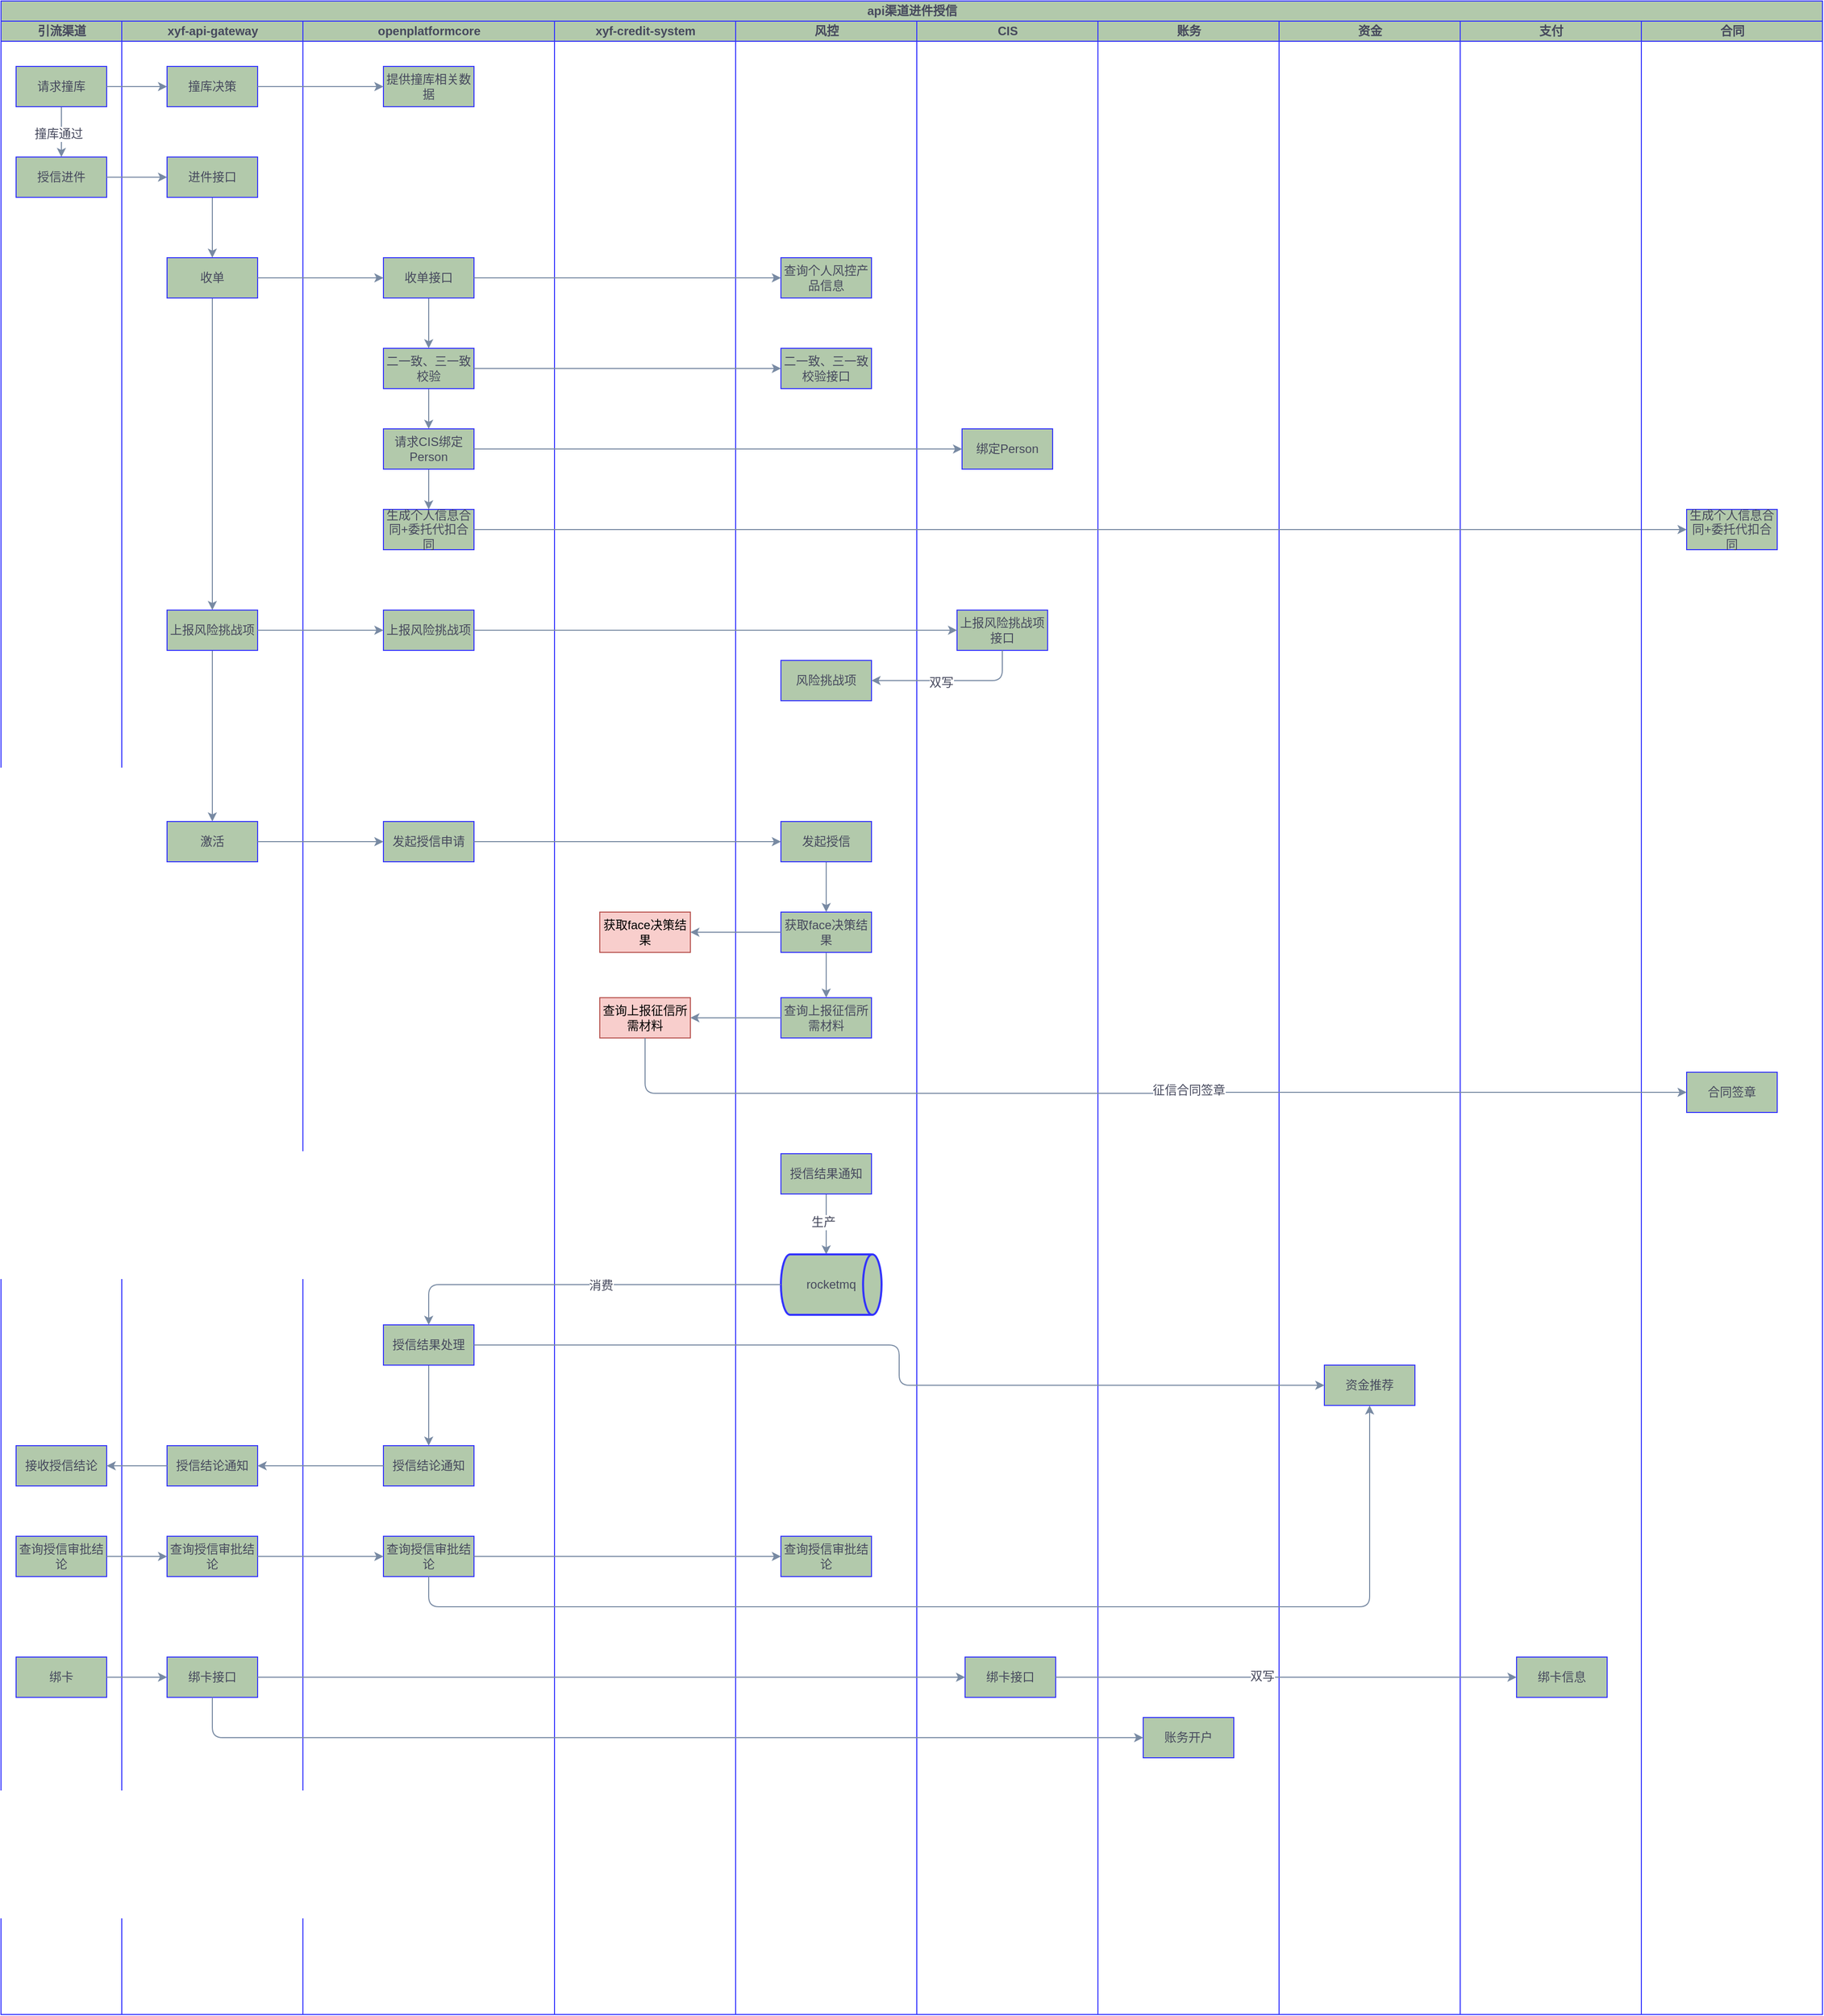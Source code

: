 <mxfile version="23.1.1" type="github">
  <diagram id="prtHgNgQTEPvFCAcTncT" name="Page-1">
    <mxGraphModel dx="2074" dy="1057" grid="1" gridSize="10" guides="1" tooltips="1" connect="1" arrows="1" fold="1" page="1" pageScale="1" pageWidth="827" pageHeight="1169" math="0" shadow="0">
      <root>
        <mxCell id="0" />
        <mxCell id="1" parent="0" />
        <mxCell id="0aJKDV-4UEbGTjIscSVI-1" value="api渠道进件授信" style="swimlane;childLayout=stackLayout;resizeParent=1;resizeParentMax=0;startSize=20;html=1;labelBackgroundColor=none;fillColor=#B2C9AB;strokeColor=#3333FF;fontColor=#46495D;" vertex="1" parent="1">
          <mxGeometry x="234.0" y="105" width="1810" height="2000" as="geometry" />
        </mxCell>
        <mxCell id="0aJKDV-4UEbGTjIscSVI-2" value="引流渠道" style="swimlane;startSize=20;html=1;labelBackgroundColor=none;fillColor=#B2C9AB;strokeColor=#3333FF;fontColor=#46495D;" vertex="1" parent="0aJKDV-4UEbGTjIscSVI-1">
          <mxGeometry y="20" width="120" height="1980" as="geometry" />
        </mxCell>
        <mxCell id="0aJKDV-4UEbGTjIscSVI-20" style="edgeStyle=orthogonalEdgeStyle;rounded=0;orthogonalLoop=1;jettySize=auto;html=1;entryX=0.5;entryY=0;entryDx=0;entryDy=0;strokeColor=#788AA3;fontFamily=Helvetica;fontSize=12;fontColor=#46495D;startSize=20;fillColor=#B2C9AB;" edge="1" parent="0aJKDV-4UEbGTjIscSVI-2" source="0aJKDV-4UEbGTjIscSVI-12" target="0aJKDV-4UEbGTjIscSVI-19">
          <mxGeometry relative="1" as="geometry" />
        </mxCell>
        <mxCell id="0aJKDV-4UEbGTjIscSVI-21" value="撞库通过" style="edgeLabel;html=1;align=center;verticalAlign=middle;resizable=0;points=[];fontSize=12;fontFamily=Helvetica;fontColor=#46495D;" vertex="1" connectable="0" parent="0aJKDV-4UEbGTjIscSVI-20">
          <mxGeometry x="0.05" y="-3" relative="1" as="geometry">
            <mxPoint as="offset" />
          </mxGeometry>
        </mxCell>
        <mxCell id="0aJKDV-4UEbGTjIscSVI-12" value="请求撞库" style="rounded=0;whiteSpace=wrap;html=1;labelBackgroundColor=none;strokeColor=#3333FF;align=center;verticalAlign=middle;fontFamily=Helvetica;fontSize=12;fontColor=#46495D;startSize=20;fillColor=#B2C9AB;" vertex="1" parent="0aJKDV-4UEbGTjIscSVI-2">
          <mxGeometry x="15.0" y="45" width="90" height="40" as="geometry" />
        </mxCell>
        <mxCell id="0aJKDV-4UEbGTjIscSVI-19" value="授信进件" style="rounded=0;whiteSpace=wrap;html=1;labelBackgroundColor=none;strokeColor=#3333FF;align=center;verticalAlign=middle;fontFamily=Helvetica;fontSize=12;fontColor=#46495D;startSize=20;fillColor=#B2C9AB;" vertex="1" parent="0aJKDV-4UEbGTjIscSVI-2">
          <mxGeometry x="15.0" y="135" width="90" height="40" as="geometry" />
        </mxCell>
        <mxCell id="0aJKDV-4UEbGTjIscSVI-86" value="接收授信结论" style="rounded=0;whiteSpace=wrap;html=1;labelBackgroundColor=none;strokeColor=#3333FF;align=center;verticalAlign=middle;fontFamily=Helvetica;fontSize=12;fontColor=#46495D;startSize=20;fillColor=#B2C9AB;" vertex="1" parent="0aJKDV-4UEbGTjIscSVI-2">
          <mxGeometry x="15.0" y="1415" width="90" height="40" as="geometry" />
        </mxCell>
        <mxCell id="0aJKDV-4UEbGTjIscSVI-89" value="查询授信审批结论" style="rounded=0;whiteSpace=wrap;html=1;labelBackgroundColor=none;strokeColor=#3333FF;align=center;verticalAlign=middle;fontFamily=Helvetica;fontSize=12;fontColor=#46495D;startSize=20;fillColor=#B2C9AB;" vertex="1" parent="0aJKDV-4UEbGTjIscSVI-2">
          <mxGeometry x="15.0" y="1505" width="90" height="40" as="geometry" />
        </mxCell>
        <mxCell id="0aJKDV-4UEbGTjIscSVI-97" value="绑卡" style="rounded=0;whiteSpace=wrap;html=1;labelBackgroundColor=none;strokeColor=#3333FF;align=center;verticalAlign=middle;fontFamily=Helvetica;fontSize=12;fontColor=#46495D;startSize=20;fillColor=#B2C9AB;" vertex="1" parent="0aJKDV-4UEbGTjIscSVI-2">
          <mxGeometry x="15.0" y="1625" width="90" height="40" as="geometry" />
        </mxCell>
        <mxCell id="0aJKDV-4UEbGTjIscSVI-3" value="xyf-api-gateway" style="swimlane;startSize=20;html=1;labelBackgroundColor=none;fillColor=#B2C9AB;strokeColor=#3333FF;fontColor=#46495D;" vertex="1" parent="0aJKDV-4UEbGTjIscSVI-1">
          <mxGeometry x="120" y="20" width="180" height="1980" as="geometry" />
        </mxCell>
        <mxCell id="0aJKDV-4UEbGTjIscSVI-15" value="撞库决策" style="rounded=0;whiteSpace=wrap;html=1;labelBackgroundColor=none;strokeColor=#3333FF;align=center;verticalAlign=middle;fontFamily=Helvetica;fontSize=12;fontColor=#46495D;startSize=20;fillColor=#B2C9AB;" vertex="1" parent="0aJKDV-4UEbGTjIscSVI-3">
          <mxGeometry x="45.0" y="45" width="90" height="40" as="geometry" />
        </mxCell>
        <mxCell id="0aJKDV-4UEbGTjIscSVI-25" value="" style="edgeStyle=orthogonalEdgeStyle;rounded=0;orthogonalLoop=1;jettySize=auto;html=1;strokeColor=#788AA3;fontFamily=Helvetica;fontSize=12;fontColor=#46495D;startSize=20;fillColor=#B2C9AB;" edge="1" parent="0aJKDV-4UEbGTjIscSVI-3" source="0aJKDV-4UEbGTjIscSVI-22" target="0aJKDV-4UEbGTjIscSVI-24">
          <mxGeometry relative="1" as="geometry" />
        </mxCell>
        <mxCell id="0aJKDV-4UEbGTjIscSVI-22" value="进件接口" style="rounded=0;whiteSpace=wrap;html=1;labelBackgroundColor=none;strokeColor=#3333FF;align=center;verticalAlign=middle;fontFamily=Helvetica;fontSize=12;fontColor=#46495D;startSize=20;fillColor=#B2C9AB;" vertex="1" parent="0aJKDV-4UEbGTjIscSVI-3">
          <mxGeometry x="45.0" y="135" width="90" height="40" as="geometry" />
        </mxCell>
        <mxCell id="0aJKDV-4UEbGTjIscSVI-27" value="" style="edgeStyle=orthogonalEdgeStyle;rounded=0;orthogonalLoop=1;jettySize=auto;html=1;strokeColor=#788AA3;fontFamily=Helvetica;fontSize=12;fontColor=#46495D;startSize=20;fillColor=#B2C9AB;" edge="1" parent="0aJKDV-4UEbGTjIscSVI-3" source="0aJKDV-4UEbGTjIscSVI-24" target="0aJKDV-4UEbGTjIscSVI-26">
          <mxGeometry relative="1" as="geometry" />
        </mxCell>
        <mxCell id="0aJKDV-4UEbGTjIscSVI-24" value="收单" style="rounded=0;whiteSpace=wrap;html=1;labelBackgroundColor=none;strokeColor=#3333FF;align=center;verticalAlign=middle;fontFamily=Helvetica;fontSize=12;fontColor=#46495D;startSize=20;fillColor=#B2C9AB;" vertex="1" parent="0aJKDV-4UEbGTjIscSVI-3">
          <mxGeometry x="45.0" y="235" width="90" height="40" as="geometry" />
        </mxCell>
        <mxCell id="0aJKDV-4UEbGTjIscSVI-29" value="" style="edgeStyle=orthogonalEdgeStyle;rounded=0;orthogonalLoop=1;jettySize=auto;html=1;strokeColor=#788AA3;fontFamily=Helvetica;fontSize=12;fontColor=#46495D;startSize=20;fillColor=#B2C9AB;" edge="1" parent="0aJKDV-4UEbGTjIscSVI-3" source="0aJKDV-4UEbGTjIscSVI-26" target="0aJKDV-4UEbGTjIscSVI-28">
          <mxGeometry relative="1" as="geometry" />
        </mxCell>
        <mxCell id="0aJKDV-4UEbGTjIscSVI-26" value="上报风险挑战项" style="rounded=0;whiteSpace=wrap;html=1;labelBackgroundColor=none;strokeColor=#3333FF;align=center;verticalAlign=middle;fontFamily=Helvetica;fontSize=12;fontColor=#46495D;startSize=20;fillColor=#B2C9AB;" vertex="1" parent="0aJKDV-4UEbGTjIscSVI-3">
          <mxGeometry x="45.0" y="585" width="90" height="40" as="geometry" />
        </mxCell>
        <mxCell id="0aJKDV-4UEbGTjIscSVI-28" value="激活" style="rounded=0;whiteSpace=wrap;html=1;labelBackgroundColor=none;strokeColor=#3333FF;align=center;verticalAlign=middle;fontFamily=Helvetica;fontSize=12;fontColor=#46495D;startSize=20;fillColor=#B2C9AB;" vertex="1" parent="0aJKDV-4UEbGTjIscSVI-3">
          <mxGeometry x="45.0" y="795" width="90" height="40" as="geometry" />
        </mxCell>
        <mxCell id="0aJKDV-4UEbGTjIscSVI-84" value="授信结论通知" style="rounded=0;whiteSpace=wrap;html=1;labelBackgroundColor=none;strokeColor=#3333FF;align=center;verticalAlign=middle;fontFamily=Helvetica;fontSize=12;fontColor=#46495D;startSize=20;fillColor=#B2C9AB;" vertex="1" parent="0aJKDV-4UEbGTjIscSVI-3">
          <mxGeometry x="45.0" y="1415" width="90" height="40" as="geometry" />
        </mxCell>
        <mxCell id="0aJKDV-4UEbGTjIscSVI-90" value="查询授信审批结论" style="rounded=0;whiteSpace=wrap;html=1;labelBackgroundColor=none;strokeColor=#3333FF;align=center;verticalAlign=middle;fontFamily=Helvetica;fontSize=12;fontColor=#46495D;startSize=20;fillColor=#B2C9AB;" vertex="1" parent="0aJKDV-4UEbGTjIscSVI-3">
          <mxGeometry x="45.0" y="1505" width="90" height="40" as="geometry" />
        </mxCell>
        <mxCell id="0aJKDV-4UEbGTjIscSVI-98" value="绑卡接口" style="rounded=0;whiteSpace=wrap;html=1;labelBackgroundColor=none;strokeColor=#3333FF;align=center;verticalAlign=middle;fontFamily=Helvetica;fontSize=12;fontColor=#46495D;startSize=20;fillColor=#B2C9AB;" vertex="1" parent="0aJKDV-4UEbGTjIscSVI-3">
          <mxGeometry x="45.0" y="1625" width="90" height="40" as="geometry" />
        </mxCell>
        <mxCell id="0aJKDV-4UEbGTjIscSVI-4" value="openplatformcore" style="swimlane;startSize=20;html=1;labelBackgroundColor=none;fillColor=#B2C9AB;strokeColor=#3333FF;fontColor=#46495D;" vertex="1" parent="0aJKDV-4UEbGTjIscSVI-1">
          <mxGeometry x="300" y="20" width="250" height="1980" as="geometry" />
        </mxCell>
        <mxCell id="0aJKDV-4UEbGTjIscSVI-16" value="提供撞库相关数据" style="rounded=0;whiteSpace=wrap;html=1;labelBackgroundColor=none;strokeColor=#3333FF;align=center;verticalAlign=middle;fontFamily=Helvetica;fontSize=12;fontColor=#46495D;startSize=20;fillColor=#B2C9AB;" vertex="1" parent="0aJKDV-4UEbGTjIscSVI-4">
          <mxGeometry x="80.0" y="45" width="90" height="40" as="geometry" />
        </mxCell>
        <mxCell id="0aJKDV-4UEbGTjIscSVI-35" value="" style="edgeStyle=orthogonalEdgeStyle;shape=connector;curved=0;rounded=1;orthogonalLoop=1;jettySize=auto;html=1;labelBackgroundColor=default;strokeColor=#788AA3;align=center;verticalAlign=middle;fontFamily=Helvetica;fontSize=12;fontColor=#46495D;endArrow=classic;startSize=20;fillColor=#B2C9AB;" edge="1" parent="0aJKDV-4UEbGTjIscSVI-4" source="0aJKDV-4UEbGTjIscSVI-30" target="0aJKDV-4UEbGTjIscSVI-34">
          <mxGeometry relative="1" as="geometry" />
        </mxCell>
        <mxCell id="0aJKDV-4UEbGTjIscSVI-30" value="收单接口" style="rounded=0;whiteSpace=wrap;html=1;labelBackgroundColor=none;strokeColor=#3333FF;align=center;verticalAlign=middle;fontFamily=Helvetica;fontSize=12;fontColor=#46495D;startSize=20;fillColor=#B2C9AB;" vertex="1" parent="0aJKDV-4UEbGTjIscSVI-4">
          <mxGeometry x="80.0" y="235" width="90" height="40" as="geometry" />
        </mxCell>
        <mxCell id="0aJKDV-4UEbGTjIscSVI-38" style="edgeStyle=orthogonalEdgeStyle;shape=connector;curved=0;rounded=1;orthogonalLoop=1;jettySize=auto;html=1;labelBackgroundColor=default;strokeColor=#788AA3;align=center;verticalAlign=middle;fontFamily=Helvetica;fontSize=12;fontColor=#46495D;endArrow=classic;startSize=20;fillColor=#B2C9AB;" edge="1" parent="0aJKDV-4UEbGTjIscSVI-4" source="0aJKDV-4UEbGTjIscSVI-34">
          <mxGeometry relative="1" as="geometry">
            <mxPoint x="125.0" y="405" as="targetPoint" />
          </mxGeometry>
        </mxCell>
        <mxCell id="0aJKDV-4UEbGTjIscSVI-34" value="二一致、三一致校验" style="rounded=0;whiteSpace=wrap;html=1;labelBackgroundColor=none;strokeColor=#3333FF;align=center;verticalAlign=middle;fontFamily=Helvetica;fontSize=12;fontColor=#46495D;startSize=20;fillColor=#B2C9AB;" vertex="1" parent="0aJKDV-4UEbGTjIscSVI-4">
          <mxGeometry x="80.0" y="325" width="90" height="40" as="geometry" />
        </mxCell>
        <mxCell id="0aJKDV-4UEbGTjIscSVI-43" style="edgeStyle=orthogonalEdgeStyle;shape=connector;curved=0;rounded=1;orthogonalLoop=1;jettySize=auto;html=1;entryX=0.5;entryY=0;entryDx=0;entryDy=0;labelBackgroundColor=default;strokeColor=#788AA3;align=center;verticalAlign=middle;fontFamily=Helvetica;fontSize=12;fontColor=#46495D;endArrow=classic;startSize=20;fillColor=#B2C9AB;" edge="1" parent="0aJKDV-4UEbGTjIscSVI-4" source="0aJKDV-4UEbGTjIscSVI-39" target="0aJKDV-4UEbGTjIscSVI-42">
          <mxGeometry relative="1" as="geometry" />
        </mxCell>
        <mxCell id="0aJKDV-4UEbGTjIscSVI-39" value="请求CIS绑定Person" style="rounded=0;whiteSpace=wrap;html=1;labelBackgroundColor=none;strokeColor=#3333FF;align=center;verticalAlign=middle;fontFamily=Helvetica;fontSize=12;fontColor=#46495D;startSize=20;fillColor=#B2C9AB;" vertex="1" parent="0aJKDV-4UEbGTjIscSVI-4">
          <mxGeometry x="80.0" y="405" width="90" height="40" as="geometry" />
        </mxCell>
        <mxCell id="0aJKDV-4UEbGTjIscSVI-42" value="生成个人信息合同+委托代扣合同" style="rounded=0;whiteSpace=wrap;html=1;labelBackgroundColor=none;strokeColor=#3333FF;align=center;verticalAlign=middle;fontFamily=Helvetica;fontSize=12;fontColor=#46495D;startSize=20;fillColor=#B2C9AB;" vertex="1" parent="0aJKDV-4UEbGTjIscSVI-4">
          <mxGeometry x="80.0" y="485" width="90" height="40" as="geometry" />
        </mxCell>
        <mxCell id="0aJKDV-4UEbGTjIscSVI-47" value="上报风险挑战项" style="rounded=0;whiteSpace=wrap;html=1;labelBackgroundColor=none;strokeColor=#3333FF;align=center;verticalAlign=middle;fontFamily=Helvetica;fontSize=12;fontColor=#46495D;startSize=20;fillColor=#B2C9AB;" vertex="1" parent="0aJKDV-4UEbGTjIscSVI-4">
          <mxGeometry x="80.0" y="585" width="90" height="40" as="geometry" />
        </mxCell>
        <mxCell id="0aJKDV-4UEbGTjIscSVI-53" value="发起授信申请" style="rounded=0;whiteSpace=wrap;html=1;labelBackgroundColor=none;strokeColor=#3333FF;align=center;verticalAlign=middle;fontFamily=Helvetica;fontSize=12;fontColor=#46495D;startSize=20;fillColor=#B2C9AB;" vertex="1" parent="0aJKDV-4UEbGTjIscSVI-4">
          <mxGeometry x="80.0" y="795" width="90" height="40" as="geometry" />
        </mxCell>
        <mxCell id="0aJKDV-4UEbGTjIscSVI-83" value="" style="edgeStyle=orthogonalEdgeStyle;shape=connector;curved=0;rounded=1;orthogonalLoop=1;jettySize=auto;html=1;labelBackgroundColor=default;strokeColor=#788AA3;align=center;verticalAlign=middle;fontFamily=Helvetica;fontSize=12;fontColor=#46495D;endArrow=classic;startSize=20;fillColor=#B2C9AB;" edge="1" parent="0aJKDV-4UEbGTjIscSVI-4" source="0aJKDV-4UEbGTjIscSVI-77" target="0aJKDV-4UEbGTjIscSVI-82">
          <mxGeometry relative="1" as="geometry" />
        </mxCell>
        <mxCell id="0aJKDV-4UEbGTjIscSVI-77" value="授信结果处理" style="rounded=0;whiteSpace=wrap;html=1;labelBackgroundColor=none;strokeColor=#3333FF;align=center;verticalAlign=middle;fontFamily=Helvetica;fontSize=12;fontColor=#46495D;startSize=20;fillColor=#B2C9AB;" vertex="1" parent="0aJKDV-4UEbGTjIscSVI-4">
          <mxGeometry x="80.0" y="1295" width="90" height="40" as="geometry" />
        </mxCell>
        <mxCell id="0aJKDV-4UEbGTjIscSVI-82" value="授信结论通知" style="rounded=0;whiteSpace=wrap;html=1;labelBackgroundColor=none;strokeColor=#3333FF;align=center;verticalAlign=middle;fontFamily=Helvetica;fontSize=12;fontColor=#46495D;startSize=20;fillColor=#B2C9AB;" vertex="1" parent="0aJKDV-4UEbGTjIscSVI-4">
          <mxGeometry x="80.0" y="1415" width="90" height="40" as="geometry" />
        </mxCell>
        <mxCell id="0aJKDV-4UEbGTjIscSVI-92" value="查询授信审批结论" style="rounded=0;whiteSpace=wrap;html=1;labelBackgroundColor=none;strokeColor=#3333FF;align=center;verticalAlign=middle;fontFamily=Helvetica;fontSize=12;fontColor=#46495D;startSize=20;fillColor=#B2C9AB;" vertex="1" parent="0aJKDV-4UEbGTjIscSVI-4">
          <mxGeometry x="80.0" y="1505" width="90" height="40" as="geometry" />
        </mxCell>
        <mxCell id="0aJKDV-4UEbGTjIscSVI-57" value="xyf-credit-system" style="swimlane;startSize=20;html=1;labelBackgroundColor=none;fillColor=#B2C9AB;strokeColor=#3333FF;fontColor=#46495D;" vertex="1" parent="0aJKDV-4UEbGTjIscSVI-1">
          <mxGeometry x="550" y="20" width="180" height="1980" as="geometry" />
        </mxCell>
        <mxCell id="0aJKDV-4UEbGTjIscSVI-58" value="获取face决策结果" style="rounded=0;whiteSpace=wrap;html=1;labelBackgroundColor=none;strokeColor=#b85450;align=center;verticalAlign=middle;fontFamily=Helvetica;fontSize=12;startSize=20;fillColor=#f8cecc;" vertex="1" parent="0aJKDV-4UEbGTjIscSVI-57">
          <mxGeometry x="45.0" y="885" width="90" height="40" as="geometry" />
        </mxCell>
        <mxCell id="0aJKDV-4UEbGTjIscSVI-59" value="查询上报征信所需材料" style="rounded=0;whiteSpace=wrap;html=1;labelBackgroundColor=none;strokeColor=#b85450;align=center;verticalAlign=middle;fontFamily=Helvetica;fontSize=12;startSize=20;fillColor=#f8cecc;" vertex="1" parent="0aJKDV-4UEbGTjIscSVI-57">
          <mxGeometry x="45.0" y="970" width="90" height="40" as="geometry" />
        </mxCell>
        <mxCell id="0aJKDV-4UEbGTjIscSVI-6" value="风控" style="swimlane;startSize=20;html=1;labelBackgroundColor=none;fillColor=#B2C9AB;strokeColor=#3333FF;fontColor=#46495D;" vertex="1" parent="0aJKDV-4UEbGTjIscSVI-1">
          <mxGeometry x="730" y="20" width="180" height="1980" as="geometry" />
        </mxCell>
        <mxCell id="0aJKDV-4UEbGTjIscSVI-32" value="查询个人风控产品信息" style="rounded=0;whiteSpace=wrap;html=1;labelBackgroundColor=none;strokeColor=#3333FF;align=center;verticalAlign=middle;fontFamily=Helvetica;fontSize=12;fontColor=#46495D;startSize=20;fillColor=#B2C9AB;" vertex="1" parent="0aJKDV-4UEbGTjIscSVI-6">
          <mxGeometry x="45.0" y="235" width="90" height="40" as="geometry" />
        </mxCell>
        <mxCell id="0aJKDV-4UEbGTjIscSVI-36" value="二一致、三一致校验接口" style="rounded=0;whiteSpace=wrap;html=1;labelBackgroundColor=none;strokeColor=#3333FF;align=center;verticalAlign=middle;fontFamily=Helvetica;fontSize=12;fontColor=#46495D;startSize=20;fillColor=#B2C9AB;" vertex="1" parent="0aJKDV-4UEbGTjIscSVI-6">
          <mxGeometry x="45.0" y="325" width="90" height="40" as="geometry" />
        </mxCell>
        <mxCell id="0aJKDV-4UEbGTjIscSVI-50" value="风险挑战项" style="rounded=0;whiteSpace=wrap;html=1;labelBackgroundColor=none;strokeColor=#3333FF;align=center;verticalAlign=middle;fontFamily=Helvetica;fontSize=12;fontColor=#46495D;startSize=20;fillColor=#B2C9AB;" vertex="1" parent="0aJKDV-4UEbGTjIscSVI-6">
          <mxGeometry x="45.0" y="635" width="90" height="40" as="geometry" />
        </mxCell>
        <mxCell id="0aJKDV-4UEbGTjIscSVI-63" style="edgeStyle=orthogonalEdgeStyle;shape=connector;curved=0;rounded=1;orthogonalLoop=1;jettySize=auto;html=1;entryX=0.5;entryY=0;entryDx=0;entryDy=0;labelBackgroundColor=default;strokeColor=#788AA3;align=center;verticalAlign=middle;fontFamily=Helvetica;fontSize=12;fontColor=#46495D;endArrow=classic;startSize=20;fillColor=#B2C9AB;" edge="1" parent="0aJKDV-4UEbGTjIscSVI-6" source="0aJKDV-4UEbGTjIscSVI-55" target="0aJKDV-4UEbGTjIscSVI-61">
          <mxGeometry relative="1" as="geometry" />
        </mxCell>
        <mxCell id="0aJKDV-4UEbGTjIscSVI-55" value="发起授信" style="rounded=0;whiteSpace=wrap;html=1;labelBackgroundColor=none;strokeColor=#3333FF;align=center;verticalAlign=middle;fontFamily=Helvetica;fontSize=12;fontColor=#46495D;startSize=20;fillColor=#B2C9AB;" vertex="1" parent="0aJKDV-4UEbGTjIscSVI-6">
          <mxGeometry x="45.0" y="795" width="90" height="40" as="geometry" />
        </mxCell>
        <mxCell id="0aJKDV-4UEbGTjIscSVI-67" style="edgeStyle=orthogonalEdgeStyle;shape=connector;curved=0;rounded=1;orthogonalLoop=1;jettySize=auto;html=1;entryX=0.5;entryY=0;entryDx=0;entryDy=0;labelBackgroundColor=default;strokeColor=#788AA3;align=center;verticalAlign=middle;fontFamily=Helvetica;fontSize=12;fontColor=#46495D;endArrow=classic;startSize=20;fillColor=#B2C9AB;" edge="1" parent="0aJKDV-4UEbGTjIscSVI-6" source="0aJKDV-4UEbGTjIscSVI-61" target="0aJKDV-4UEbGTjIscSVI-66">
          <mxGeometry relative="1" as="geometry" />
        </mxCell>
        <mxCell id="0aJKDV-4UEbGTjIscSVI-61" value="获取face决策结果" style="rounded=0;whiteSpace=wrap;html=1;labelBackgroundColor=none;strokeColor=#3333FF;align=center;verticalAlign=middle;fontFamily=Helvetica;fontSize=12;fontColor=#46495D;startSize=20;fillColor=#B2C9AB;" vertex="1" parent="0aJKDV-4UEbGTjIscSVI-6">
          <mxGeometry x="45.0" y="885" width="90" height="40" as="geometry" />
        </mxCell>
        <mxCell id="0aJKDV-4UEbGTjIscSVI-66" value="查询上报征信所需材料" style="rounded=0;whiteSpace=wrap;html=1;labelBackgroundColor=none;strokeColor=#3333FF;align=center;verticalAlign=middle;fontFamily=Helvetica;fontSize=12;fontColor=#46495D;startSize=20;fillColor=#B2C9AB;" vertex="1" parent="0aJKDV-4UEbGTjIscSVI-6">
          <mxGeometry x="45.0" y="970" width="90" height="40" as="geometry" />
        </mxCell>
        <mxCell id="0aJKDV-4UEbGTjIscSVI-74" value="" style="edgeStyle=orthogonalEdgeStyle;shape=connector;curved=0;rounded=1;orthogonalLoop=1;jettySize=auto;html=1;labelBackgroundColor=default;strokeColor=#788AA3;align=center;verticalAlign=middle;fontFamily=Helvetica;fontSize=12;fontColor=#46495D;endArrow=classic;startSize=20;fillColor=#B2C9AB;" edge="1" parent="0aJKDV-4UEbGTjIscSVI-6" source="0aJKDV-4UEbGTjIscSVI-72">
          <mxGeometry relative="1" as="geometry">
            <mxPoint x="90.0" y="1225" as="targetPoint" />
          </mxGeometry>
        </mxCell>
        <mxCell id="0aJKDV-4UEbGTjIscSVI-76" value="生产" style="edgeLabel;html=1;align=center;verticalAlign=middle;resizable=0;points=[];fontSize=12;fontFamily=Helvetica;fontColor=#46495D;" vertex="1" connectable="0" parent="0aJKDV-4UEbGTjIscSVI-74">
          <mxGeometry x="-0.074" y="-3" relative="1" as="geometry">
            <mxPoint as="offset" />
          </mxGeometry>
        </mxCell>
        <mxCell id="0aJKDV-4UEbGTjIscSVI-72" value="授信结果通知" style="rounded=0;whiteSpace=wrap;html=1;labelBackgroundColor=none;strokeColor=#3333FF;align=center;verticalAlign=middle;fontFamily=Helvetica;fontSize=12;fontColor=#46495D;startSize=20;fillColor=#B2C9AB;" vertex="1" parent="0aJKDV-4UEbGTjIscSVI-6">
          <mxGeometry x="45.0" y="1125" width="90" height="40" as="geometry" />
        </mxCell>
        <mxCell id="0aJKDV-4UEbGTjIscSVI-75" value="rocketmq" style="strokeWidth=2;html=1;shape=mxgraph.flowchart.direct_data;whiteSpace=wrap;labelBackgroundColor=none;strokeColor=#3333FF;align=center;verticalAlign=middle;fontFamily=Helvetica;fontSize=12;fontColor=#46495D;startSize=20;fillColor=#B2C9AB;" vertex="1" parent="0aJKDV-4UEbGTjIscSVI-6">
          <mxGeometry x="45.0" y="1225" width="100" height="60" as="geometry" />
        </mxCell>
        <mxCell id="0aJKDV-4UEbGTjIscSVI-94" value="查询授信审批结论" style="rounded=0;whiteSpace=wrap;html=1;labelBackgroundColor=none;strokeColor=#3333FF;align=center;verticalAlign=middle;fontFamily=Helvetica;fontSize=12;fontColor=#46495D;startSize=20;fillColor=#B2C9AB;" vertex="1" parent="0aJKDV-4UEbGTjIscSVI-6">
          <mxGeometry x="45.0" y="1505" width="90" height="40" as="geometry" />
        </mxCell>
        <mxCell id="0aJKDV-4UEbGTjIscSVI-7" value="CIS" style="swimlane;startSize=20;html=1;labelBackgroundColor=none;fillColor=#B2C9AB;strokeColor=#3333FF;fontColor=#46495D;" vertex="1" parent="0aJKDV-4UEbGTjIscSVI-1">
          <mxGeometry x="910" y="20" width="180" height="1980" as="geometry" />
        </mxCell>
        <mxCell id="0aJKDV-4UEbGTjIscSVI-40" value="绑定Person" style="rounded=0;whiteSpace=wrap;html=1;labelBackgroundColor=none;strokeColor=#3333FF;align=center;verticalAlign=middle;fontFamily=Helvetica;fontSize=12;fontColor=#46495D;startSize=20;fillColor=#B2C9AB;" vertex="1" parent="0aJKDV-4UEbGTjIscSVI-7">
          <mxGeometry x="45.0" y="405" width="90" height="40" as="geometry" />
        </mxCell>
        <mxCell id="0aJKDV-4UEbGTjIscSVI-46" value="上报风险挑战项接口" style="rounded=0;whiteSpace=wrap;html=1;labelBackgroundColor=none;strokeColor=#3333FF;align=center;verticalAlign=middle;fontFamily=Helvetica;fontSize=12;fontColor=#46495D;startSize=20;fillColor=#B2C9AB;" vertex="1" parent="0aJKDV-4UEbGTjIscSVI-7">
          <mxGeometry x="40.0" y="585" width="90" height="40" as="geometry" />
        </mxCell>
        <mxCell id="0aJKDV-4UEbGTjIscSVI-100" value="绑卡接口" style="rounded=0;whiteSpace=wrap;html=1;labelBackgroundColor=none;strokeColor=#3333FF;align=center;verticalAlign=middle;fontFamily=Helvetica;fontSize=12;fontColor=#46495D;startSize=20;fillColor=#B2C9AB;" vertex="1" parent="0aJKDV-4UEbGTjIscSVI-7">
          <mxGeometry x="48.0" y="1625" width="90" height="40" as="geometry" />
        </mxCell>
        <mxCell id="0aJKDV-4UEbGTjIscSVI-5" value="账务" style="swimlane;startSize=20;html=1;labelBackgroundColor=none;fillColor=#B2C9AB;strokeColor=#3333FF;fontColor=#46495D;" vertex="1" parent="0aJKDV-4UEbGTjIscSVI-1">
          <mxGeometry x="1090" y="20" width="180" height="1980" as="geometry" />
        </mxCell>
        <mxCell id="0aJKDV-4UEbGTjIscSVI-102" value="账务开户" style="rounded=0;whiteSpace=wrap;html=1;labelBackgroundColor=none;strokeColor=#3333FF;align=center;verticalAlign=middle;fontFamily=Helvetica;fontSize=12;fontColor=#46495D;startSize=20;fillColor=#B2C9AB;" vertex="1" parent="0aJKDV-4UEbGTjIscSVI-5">
          <mxGeometry x="45.0" y="1685" width="90" height="40" as="geometry" />
        </mxCell>
        <mxCell id="0aJKDV-4UEbGTjIscSVI-10" value="资金" style="swimlane;startSize=20;html=1;labelBackgroundColor=none;fillColor=#B2C9AB;strokeColor=#3333FF;fontColor=#46495D;" vertex="1" parent="0aJKDV-4UEbGTjIscSVI-1">
          <mxGeometry x="1270" y="20" width="180" height="1980" as="geometry" />
        </mxCell>
        <mxCell id="0aJKDV-4UEbGTjIscSVI-80" value="资金推荐" style="rounded=0;whiteSpace=wrap;html=1;labelBackgroundColor=none;strokeColor=#3333FF;align=center;verticalAlign=middle;fontFamily=Helvetica;fontSize=12;fontColor=#46495D;startSize=20;fillColor=#B2C9AB;" vertex="1" parent="0aJKDV-4UEbGTjIscSVI-10">
          <mxGeometry x="45.0" y="1335" width="90" height="40" as="geometry" />
        </mxCell>
        <mxCell id="0aJKDV-4UEbGTjIscSVI-9" value="支付" style="swimlane;startSize=20;html=1;labelBackgroundColor=none;fillColor=#B2C9AB;strokeColor=#3333FF;fontColor=#46495D;" vertex="1" parent="0aJKDV-4UEbGTjIscSVI-1">
          <mxGeometry x="1450" y="20" width="180" height="1980" as="geometry" />
        </mxCell>
        <mxCell id="0aJKDV-4UEbGTjIscSVI-104" value="绑卡信息" style="rounded=0;whiteSpace=wrap;html=1;labelBackgroundColor=none;strokeColor=#3333FF;align=center;verticalAlign=middle;fontFamily=Helvetica;fontSize=12;fontColor=#46495D;startSize=20;fillColor=#B2C9AB;" vertex="1" parent="0aJKDV-4UEbGTjIscSVI-9">
          <mxGeometry x="56.0" y="1625" width="90" height="40" as="geometry" />
        </mxCell>
        <mxCell id="0aJKDV-4UEbGTjIscSVI-14" value="" style="edgeStyle=orthogonalEdgeStyle;rounded=0;orthogonalLoop=1;jettySize=auto;html=1;strokeColor=#788AA3;fontFamily=Helvetica;fontSize=12;fontColor=#46495D;startSize=20;fillColor=#B2C9AB;entryX=0;entryY=0.5;entryDx=0;entryDy=0;" edge="1" parent="0aJKDV-4UEbGTjIscSVI-1" source="0aJKDV-4UEbGTjIscSVI-12" target="0aJKDV-4UEbGTjIscSVI-15">
          <mxGeometry relative="1" as="geometry">
            <mxPoint x="156.0" y="85" as="targetPoint" />
          </mxGeometry>
        </mxCell>
        <mxCell id="0aJKDV-4UEbGTjIscSVI-17" style="edgeStyle=orthogonalEdgeStyle;rounded=0;orthogonalLoop=1;jettySize=auto;html=1;strokeColor=#788AA3;fontFamily=Helvetica;fontSize=12;fontColor=#46495D;startSize=20;fillColor=#B2C9AB;" edge="1" parent="0aJKDV-4UEbGTjIscSVI-1" source="0aJKDV-4UEbGTjIscSVI-15" target="0aJKDV-4UEbGTjIscSVI-16">
          <mxGeometry relative="1" as="geometry" />
        </mxCell>
        <mxCell id="0aJKDV-4UEbGTjIscSVI-23" value="" style="edgeStyle=orthogonalEdgeStyle;rounded=0;orthogonalLoop=1;jettySize=auto;html=1;strokeColor=#788AA3;fontFamily=Helvetica;fontSize=12;fontColor=#46495D;startSize=20;fillColor=#B2C9AB;" edge="1" parent="0aJKDV-4UEbGTjIscSVI-1" source="0aJKDV-4UEbGTjIscSVI-19" target="0aJKDV-4UEbGTjIscSVI-22">
          <mxGeometry relative="1" as="geometry" />
        </mxCell>
        <mxCell id="0aJKDV-4UEbGTjIscSVI-31" style="edgeStyle=orthogonalEdgeStyle;rounded=1;orthogonalLoop=1;jettySize=auto;html=1;entryX=0;entryY=0.5;entryDx=0;entryDy=0;strokeColor=#788AA3;fontFamily=Helvetica;fontSize=12;fontColor=#46495D;startSize=20;fillColor=#B2C9AB;curved=0;" edge="1" parent="0aJKDV-4UEbGTjIscSVI-1" source="0aJKDV-4UEbGTjIscSVI-24" target="0aJKDV-4UEbGTjIscSVI-30">
          <mxGeometry relative="1" as="geometry" />
        </mxCell>
        <mxCell id="0aJKDV-4UEbGTjIscSVI-33" style="edgeStyle=orthogonalEdgeStyle;shape=connector;curved=0;rounded=1;orthogonalLoop=1;jettySize=auto;html=1;entryX=0;entryY=0.5;entryDx=0;entryDy=0;labelBackgroundColor=default;strokeColor=#788AA3;align=center;verticalAlign=middle;fontFamily=Helvetica;fontSize=12;fontColor=#46495D;endArrow=classic;startSize=20;fillColor=#B2C9AB;" edge="1" parent="0aJKDV-4UEbGTjIscSVI-1" source="0aJKDV-4UEbGTjIscSVI-30" target="0aJKDV-4UEbGTjIscSVI-32">
          <mxGeometry relative="1" as="geometry" />
        </mxCell>
        <mxCell id="0aJKDV-4UEbGTjIscSVI-37" style="edgeStyle=orthogonalEdgeStyle;shape=connector;curved=0;rounded=1;orthogonalLoop=1;jettySize=auto;html=1;entryX=0;entryY=0.5;entryDx=0;entryDy=0;labelBackgroundColor=default;strokeColor=#788AA3;align=center;verticalAlign=middle;fontFamily=Helvetica;fontSize=12;fontColor=#46495D;endArrow=classic;startSize=20;fillColor=#B2C9AB;" edge="1" parent="0aJKDV-4UEbGTjIscSVI-1" source="0aJKDV-4UEbGTjIscSVI-34" target="0aJKDV-4UEbGTjIscSVI-36">
          <mxGeometry relative="1" as="geometry" />
        </mxCell>
        <mxCell id="0aJKDV-4UEbGTjIscSVI-41" style="edgeStyle=orthogonalEdgeStyle;shape=connector;curved=0;rounded=1;orthogonalLoop=1;jettySize=auto;html=1;labelBackgroundColor=default;strokeColor=#788AA3;align=center;verticalAlign=middle;fontFamily=Helvetica;fontSize=12;fontColor=#46495D;endArrow=classic;startSize=20;fillColor=#B2C9AB;" edge="1" parent="0aJKDV-4UEbGTjIscSVI-1" source="0aJKDV-4UEbGTjIscSVI-39" target="0aJKDV-4UEbGTjIscSVI-40">
          <mxGeometry relative="1" as="geometry" />
        </mxCell>
        <mxCell id="0aJKDV-4UEbGTjIscSVI-45" style="edgeStyle=orthogonalEdgeStyle;shape=connector;curved=0;rounded=1;orthogonalLoop=1;jettySize=auto;html=1;labelBackgroundColor=default;strokeColor=#788AA3;align=center;verticalAlign=middle;fontFamily=Helvetica;fontSize=12;fontColor=#46495D;endArrow=classic;startSize=20;fillColor=#B2C9AB;" edge="1" parent="0aJKDV-4UEbGTjIscSVI-1" source="0aJKDV-4UEbGTjIscSVI-42" target="0aJKDV-4UEbGTjIscSVI-44">
          <mxGeometry relative="1" as="geometry" />
        </mxCell>
        <mxCell id="0aJKDV-4UEbGTjIscSVI-8" value="合同" style="swimlane;startSize=20;html=1;labelBackgroundColor=none;fillColor=#B2C9AB;strokeColor=#3333FF;fontColor=#46495D;" vertex="1" parent="0aJKDV-4UEbGTjIscSVI-1">
          <mxGeometry x="1630" y="20" width="180" height="1980" as="geometry" />
        </mxCell>
        <mxCell id="0aJKDV-4UEbGTjIscSVI-44" value="生成个人信息合同+委托代扣合同" style="rounded=0;whiteSpace=wrap;html=1;labelBackgroundColor=none;strokeColor=#3333FF;align=center;verticalAlign=middle;fontFamily=Helvetica;fontSize=12;fontColor=#46495D;startSize=20;fillColor=#B2C9AB;" vertex="1" parent="0aJKDV-4UEbGTjIscSVI-8">
          <mxGeometry x="45.0" y="485" width="90" height="40" as="geometry" />
        </mxCell>
        <mxCell id="0aJKDV-4UEbGTjIscSVI-69" value="合同签章" style="rounded=0;whiteSpace=wrap;html=1;labelBackgroundColor=none;strokeColor=#3333FF;align=center;verticalAlign=middle;fontFamily=Helvetica;fontSize=12;fontColor=#46495D;startSize=20;fillColor=#B2C9AB;" vertex="1" parent="0aJKDV-4UEbGTjIscSVI-8">
          <mxGeometry x="45.0" y="1044" width="90" height="40" as="geometry" />
        </mxCell>
        <mxCell id="0aJKDV-4UEbGTjIscSVI-48" style="edgeStyle=orthogonalEdgeStyle;shape=connector;curved=0;rounded=1;orthogonalLoop=1;jettySize=auto;html=1;entryX=0;entryY=0.5;entryDx=0;entryDy=0;labelBackgroundColor=default;strokeColor=#788AA3;align=center;verticalAlign=middle;fontFamily=Helvetica;fontSize=12;fontColor=#46495D;endArrow=classic;startSize=20;fillColor=#B2C9AB;" edge="1" parent="0aJKDV-4UEbGTjIscSVI-1" source="0aJKDV-4UEbGTjIscSVI-26" target="0aJKDV-4UEbGTjIscSVI-47">
          <mxGeometry relative="1" as="geometry" />
        </mxCell>
        <mxCell id="0aJKDV-4UEbGTjIscSVI-49" style="edgeStyle=orthogonalEdgeStyle;shape=connector;curved=0;rounded=1;orthogonalLoop=1;jettySize=auto;html=1;entryX=0;entryY=0.5;entryDx=0;entryDy=0;labelBackgroundColor=default;strokeColor=#788AA3;align=center;verticalAlign=middle;fontFamily=Helvetica;fontSize=12;fontColor=#46495D;endArrow=classic;startSize=20;fillColor=#B2C9AB;" edge="1" parent="0aJKDV-4UEbGTjIscSVI-1" source="0aJKDV-4UEbGTjIscSVI-47" target="0aJKDV-4UEbGTjIscSVI-46">
          <mxGeometry relative="1" as="geometry" />
        </mxCell>
        <mxCell id="0aJKDV-4UEbGTjIscSVI-51" value="" style="endArrow=classic;html=1;rounded=1;labelBackgroundColor=default;strokeColor=#788AA3;align=center;verticalAlign=middle;fontFamily=Helvetica;fontSize=12;fontColor=#46495D;startSize=20;fillColor=#B2C9AB;shape=connector;edgeStyle=orthogonalEdgeStyle;curved=0;exitX=0.5;exitY=1;exitDx=0;exitDy=0;entryX=1;entryY=0.5;entryDx=0;entryDy=0;" edge="1" parent="0aJKDV-4UEbGTjIscSVI-1" source="0aJKDV-4UEbGTjIscSVI-46" target="0aJKDV-4UEbGTjIscSVI-50">
          <mxGeometry width="50" height="50" relative="1" as="geometry">
            <mxPoint x="656.0" y="435" as="sourcePoint" />
            <mxPoint x="706.0" y="385" as="targetPoint" />
          </mxGeometry>
        </mxCell>
        <mxCell id="0aJKDV-4UEbGTjIscSVI-52" value="双写" style="edgeLabel;html=1;align=center;verticalAlign=middle;resizable=0;points=[];fontSize=12;fontFamily=Helvetica;fontColor=#46495D;" vertex="1" connectable="0" parent="0aJKDV-4UEbGTjIscSVI-51">
          <mxGeometry x="0.136" y="2" relative="1" as="geometry">
            <mxPoint as="offset" />
          </mxGeometry>
        </mxCell>
        <mxCell id="0aJKDV-4UEbGTjIscSVI-54" style="edgeStyle=orthogonalEdgeStyle;shape=connector;curved=0;rounded=1;orthogonalLoop=1;jettySize=auto;html=1;entryX=0;entryY=0.5;entryDx=0;entryDy=0;labelBackgroundColor=default;strokeColor=#788AA3;align=center;verticalAlign=middle;fontFamily=Helvetica;fontSize=12;fontColor=#46495D;endArrow=classic;startSize=20;fillColor=#B2C9AB;" edge="1" parent="0aJKDV-4UEbGTjIscSVI-1" source="0aJKDV-4UEbGTjIscSVI-28" target="0aJKDV-4UEbGTjIscSVI-53">
          <mxGeometry relative="1" as="geometry" />
        </mxCell>
        <mxCell id="0aJKDV-4UEbGTjIscSVI-56" style="edgeStyle=orthogonalEdgeStyle;shape=connector;curved=0;rounded=1;orthogonalLoop=1;jettySize=auto;html=1;entryX=0;entryY=0.5;entryDx=0;entryDy=0;labelBackgroundColor=default;strokeColor=#788AA3;align=center;verticalAlign=middle;fontFamily=Helvetica;fontSize=12;fontColor=#46495D;endArrow=classic;startSize=20;fillColor=#B2C9AB;" edge="1" parent="0aJKDV-4UEbGTjIscSVI-1" source="0aJKDV-4UEbGTjIscSVI-53" target="0aJKDV-4UEbGTjIscSVI-55">
          <mxGeometry relative="1" as="geometry" />
        </mxCell>
        <mxCell id="0aJKDV-4UEbGTjIscSVI-62" style="edgeStyle=orthogonalEdgeStyle;shape=connector;curved=0;rounded=1;orthogonalLoop=1;jettySize=auto;html=1;labelBackgroundColor=default;strokeColor=#788AA3;align=center;verticalAlign=middle;fontFamily=Helvetica;fontSize=12;fontColor=#46495D;endArrow=classic;startSize=20;fillColor=#B2C9AB;" edge="1" parent="0aJKDV-4UEbGTjIscSVI-1" source="0aJKDV-4UEbGTjIscSVI-61" target="0aJKDV-4UEbGTjIscSVI-58">
          <mxGeometry relative="1" as="geometry" />
        </mxCell>
        <mxCell id="0aJKDV-4UEbGTjIscSVI-68" style="edgeStyle=orthogonalEdgeStyle;shape=connector;curved=0;rounded=1;orthogonalLoop=1;jettySize=auto;html=1;entryX=1;entryY=0.5;entryDx=0;entryDy=0;labelBackgroundColor=default;strokeColor=#788AA3;align=center;verticalAlign=middle;fontFamily=Helvetica;fontSize=12;fontColor=#46495D;endArrow=classic;startSize=20;fillColor=#B2C9AB;" edge="1" parent="0aJKDV-4UEbGTjIscSVI-1" source="0aJKDV-4UEbGTjIscSVI-66" target="0aJKDV-4UEbGTjIscSVI-59">
          <mxGeometry relative="1" as="geometry" />
        </mxCell>
        <mxCell id="0aJKDV-4UEbGTjIscSVI-70" style="edgeStyle=orthogonalEdgeStyle;shape=connector;curved=0;rounded=1;orthogonalLoop=1;jettySize=auto;html=1;entryX=0;entryY=0.5;entryDx=0;entryDy=0;labelBackgroundColor=default;strokeColor=#788AA3;align=center;verticalAlign=middle;fontFamily=Helvetica;fontSize=12;fontColor=#46495D;endArrow=classic;startSize=20;fillColor=#B2C9AB;" edge="1" parent="0aJKDV-4UEbGTjIscSVI-1" source="0aJKDV-4UEbGTjIscSVI-59" target="0aJKDV-4UEbGTjIscSVI-69">
          <mxGeometry relative="1" as="geometry">
            <Array as="points">
              <mxPoint x="640" y="1085" />
              <mxPoint x="1180" y="1085" />
              <mxPoint x="1180" y="1084" />
            </Array>
          </mxGeometry>
        </mxCell>
        <mxCell id="0aJKDV-4UEbGTjIscSVI-71" value="征信合同签章" style="edgeLabel;html=1;align=center;verticalAlign=middle;resizable=0;points=[];fontSize=12;fontFamily=Helvetica;fontColor=#46495D;" vertex="1" connectable="0" parent="0aJKDV-4UEbGTjIscSVI-70">
          <mxGeometry x="0.093" y="2" relative="1" as="geometry">
            <mxPoint as="offset" />
          </mxGeometry>
        </mxCell>
        <mxCell id="0aJKDV-4UEbGTjIscSVI-78" style="edgeStyle=orthogonalEdgeStyle;shape=connector;curved=0;rounded=1;orthogonalLoop=1;jettySize=auto;html=1;entryX=0.5;entryY=0;entryDx=0;entryDy=0;labelBackgroundColor=default;strokeColor=#788AA3;align=center;verticalAlign=middle;fontFamily=Helvetica;fontSize=12;fontColor=#46495D;endArrow=classic;startSize=20;fillColor=#B2C9AB;" edge="1" parent="0aJKDV-4UEbGTjIscSVI-1" source="0aJKDV-4UEbGTjIscSVI-75" target="0aJKDV-4UEbGTjIscSVI-77">
          <mxGeometry relative="1" as="geometry" />
        </mxCell>
        <mxCell id="0aJKDV-4UEbGTjIscSVI-79" value="消费" style="edgeLabel;html=1;align=center;verticalAlign=middle;resizable=0;points=[];fontSize=12;fontFamily=Helvetica;fontColor=#46495D;" vertex="1" connectable="0" parent="0aJKDV-4UEbGTjIscSVI-78">
          <mxGeometry x="-0.082" y="1" relative="1" as="geometry">
            <mxPoint as="offset" />
          </mxGeometry>
        </mxCell>
        <mxCell id="0aJKDV-4UEbGTjIscSVI-81" style="edgeStyle=orthogonalEdgeStyle;shape=connector;curved=0;rounded=1;orthogonalLoop=1;jettySize=auto;html=1;labelBackgroundColor=default;strokeColor=#788AA3;align=center;verticalAlign=middle;fontFamily=Helvetica;fontSize=12;fontColor=#46495D;endArrow=classic;startSize=20;fillColor=#B2C9AB;" edge="1" parent="0aJKDV-4UEbGTjIscSVI-1" source="0aJKDV-4UEbGTjIscSVI-77" target="0aJKDV-4UEbGTjIscSVI-80">
          <mxGeometry relative="1" as="geometry" />
        </mxCell>
        <mxCell id="0aJKDV-4UEbGTjIscSVI-85" style="edgeStyle=orthogonalEdgeStyle;shape=connector;curved=0;rounded=1;orthogonalLoop=1;jettySize=auto;html=1;labelBackgroundColor=default;strokeColor=#788AA3;align=center;verticalAlign=middle;fontFamily=Helvetica;fontSize=12;fontColor=#46495D;endArrow=classic;startSize=20;fillColor=#B2C9AB;" edge="1" parent="0aJKDV-4UEbGTjIscSVI-1" source="0aJKDV-4UEbGTjIscSVI-82" target="0aJKDV-4UEbGTjIscSVI-84">
          <mxGeometry relative="1" as="geometry" />
        </mxCell>
        <mxCell id="0aJKDV-4UEbGTjIscSVI-88" style="edgeStyle=orthogonalEdgeStyle;shape=connector;curved=0;rounded=1;orthogonalLoop=1;jettySize=auto;html=1;entryX=1;entryY=0.5;entryDx=0;entryDy=0;labelBackgroundColor=default;strokeColor=#788AA3;align=center;verticalAlign=middle;fontFamily=Helvetica;fontSize=12;fontColor=#46495D;endArrow=classic;startSize=20;fillColor=#B2C9AB;" edge="1" parent="0aJKDV-4UEbGTjIscSVI-1" source="0aJKDV-4UEbGTjIscSVI-84" target="0aJKDV-4UEbGTjIscSVI-86">
          <mxGeometry relative="1" as="geometry" />
        </mxCell>
        <mxCell id="0aJKDV-4UEbGTjIscSVI-91" style="edgeStyle=orthogonalEdgeStyle;shape=connector;curved=0;rounded=1;orthogonalLoop=1;jettySize=auto;html=1;entryX=0;entryY=0.5;entryDx=0;entryDy=0;labelBackgroundColor=default;strokeColor=#788AA3;align=center;verticalAlign=middle;fontFamily=Helvetica;fontSize=12;fontColor=#46495D;endArrow=classic;startSize=20;fillColor=#B2C9AB;" edge="1" parent="0aJKDV-4UEbGTjIscSVI-1" source="0aJKDV-4UEbGTjIscSVI-89" target="0aJKDV-4UEbGTjIscSVI-90">
          <mxGeometry relative="1" as="geometry" />
        </mxCell>
        <mxCell id="0aJKDV-4UEbGTjIscSVI-93" style="edgeStyle=orthogonalEdgeStyle;shape=connector;curved=0;rounded=1;orthogonalLoop=1;jettySize=auto;html=1;labelBackgroundColor=default;strokeColor=#788AA3;align=center;verticalAlign=middle;fontFamily=Helvetica;fontSize=12;fontColor=#46495D;endArrow=classic;startSize=20;fillColor=#B2C9AB;entryX=0;entryY=0.5;entryDx=0;entryDy=0;" edge="1" parent="0aJKDV-4UEbGTjIscSVI-1" source="0aJKDV-4UEbGTjIscSVI-90" target="0aJKDV-4UEbGTjIscSVI-92">
          <mxGeometry relative="1" as="geometry">
            <mxPoint x="376.0" y="1545" as="targetPoint" />
          </mxGeometry>
        </mxCell>
        <mxCell id="0aJKDV-4UEbGTjIscSVI-95" style="edgeStyle=orthogonalEdgeStyle;shape=connector;curved=0;rounded=1;orthogonalLoop=1;jettySize=auto;html=1;labelBackgroundColor=default;strokeColor=#788AA3;align=center;verticalAlign=middle;fontFamily=Helvetica;fontSize=12;fontColor=#46495D;endArrow=classic;startSize=20;fillColor=#B2C9AB;" edge="1" parent="0aJKDV-4UEbGTjIscSVI-1" source="0aJKDV-4UEbGTjIscSVI-92" target="0aJKDV-4UEbGTjIscSVI-94">
          <mxGeometry relative="1" as="geometry" />
        </mxCell>
        <mxCell id="0aJKDV-4UEbGTjIscSVI-96" style="edgeStyle=orthogonalEdgeStyle;shape=connector;curved=0;rounded=1;orthogonalLoop=1;jettySize=auto;html=1;entryX=0.5;entryY=1;entryDx=0;entryDy=0;labelBackgroundColor=default;strokeColor=#788AA3;align=center;verticalAlign=middle;fontFamily=Helvetica;fontSize=12;fontColor=#46495D;endArrow=classic;startSize=20;fillColor=#B2C9AB;" edge="1" parent="0aJKDV-4UEbGTjIscSVI-1" source="0aJKDV-4UEbGTjIscSVI-92" target="0aJKDV-4UEbGTjIscSVI-80">
          <mxGeometry relative="1" as="geometry">
            <Array as="points">
              <mxPoint x="425" y="1595" />
              <mxPoint x="1360" y="1595" />
            </Array>
          </mxGeometry>
        </mxCell>
        <mxCell id="0aJKDV-4UEbGTjIscSVI-99" style="edgeStyle=orthogonalEdgeStyle;shape=connector;curved=0;rounded=1;orthogonalLoop=1;jettySize=auto;html=1;labelBackgroundColor=default;strokeColor=#788AA3;align=center;verticalAlign=middle;fontFamily=Helvetica;fontSize=12;fontColor=#46495D;endArrow=classic;startSize=20;fillColor=#B2C9AB;" edge="1" parent="0aJKDV-4UEbGTjIscSVI-1" source="0aJKDV-4UEbGTjIscSVI-97" target="0aJKDV-4UEbGTjIscSVI-98">
          <mxGeometry relative="1" as="geometry" />
        </mxCell>
        <mxCell id="0aJKDV-4UEbGTjIscSVI-101" style="edgeStyle=orthogonalEdgeStyle;shape=connector;curved=0;rounded=1;orthogonalLoop=1;jettySize=auto;html=1;entryX=0;entryY=0.5;entryDx=0;entryDy=0;labelBackgroundColor=default;strokeColor=#788AA3;align=center;verticalAlign=middle;fontFamily=Helvetica;fontSize=12;fontColor=#46495D;endArrow=classic;startSize=20;fillColor=#B2C9AB;" edge="1" parent="0aJKDV-4UEbGTjIscSVI-1" source="0aJKDV-4UEbGTjIscSVI-98" target="0aJKDV-4UEbGTjIscSVI-100">
          <mxGeometry relative="1" as="geometry" />
        </mxCell>
        <mxCell id="0aJKDV-4UEbGTjIscSVI-103" style="edgeStyle=orthogonalEdgeStyle;shape=connector;curved=0;rounded=1;orthogonalLoop=1;jettySize=auto;html=1;entryX=0;entryY=0.5;entryDx=0;entryDy=0;labelBackgroundColor=default;strokeColor=#788AA3;align=center;verticalAlign=middle;fontFamily=Helvetica;fontSize=12;fontColor=#46495D;endArrow=classic;startSize=20;fillColor=#B2C9AB;" edge="1" parent="0aJKDV-4UEbGTjIscSVI-1" source="0aJKDV-4UEbGTjIscSVI-98" target="0aJKDV-4UEbGTjIscSVI-102">
          <mxGeometry relative="1" as="geometry">
            <Array as="points">
              <mxPoint x="210" y="1725" />
            </Array>
          </mxGeometry>
        </mxCell>
        <mxCell id="0aJKDV-4UEbGTjIscSVI-105" style="edgeStyle=orthogonalEdgeStyle;shape=connector;curved=0;rounded=1;orthogonalLoop=1;jettySize=auto;html=1;entryX=0;entryY=0.5;entryDx=0;entryDy=0;labelBackgroundColor=default;strokeColor=#788AA3;align=center;verticalAlign=middle;fontFamily=Helvetica;fontSize=12;fontColor=#46495D;endArrow=classic;startSize=20;fillColor=#B2C9AB;" edge="1" parent="0aJKDV-4UEbGTjIscSVI-1" source="0aJKDV-4UEbGTjIscSVI-100" target="0aJKDV-4UEbGTjIscSVI-104">
          <mxGeometry relative="1" as="geometry" />
        </mxCell>
        <mxCell id="0aJKDV-4UEbGTjIscSVI-106" value="双写" style="edgeLabel;html=1;align=center;verticalAlign=middle;resizable=0;points=[];fontSize=12;fontFamily=Helvetica;fontColor=#46495D;" vertex="1" connectable="0" parent="0aJKDV-4UEbGTjIscSVI-105">
          <mxGeometry x="-0.105" y="1" relative="1" as="geometry">
            <mxPoint as="offset" />
          </mxGeometry>
        </mxCell>
      </root>
    </mxGraphModel>
  </diagram>
</mxfile>
